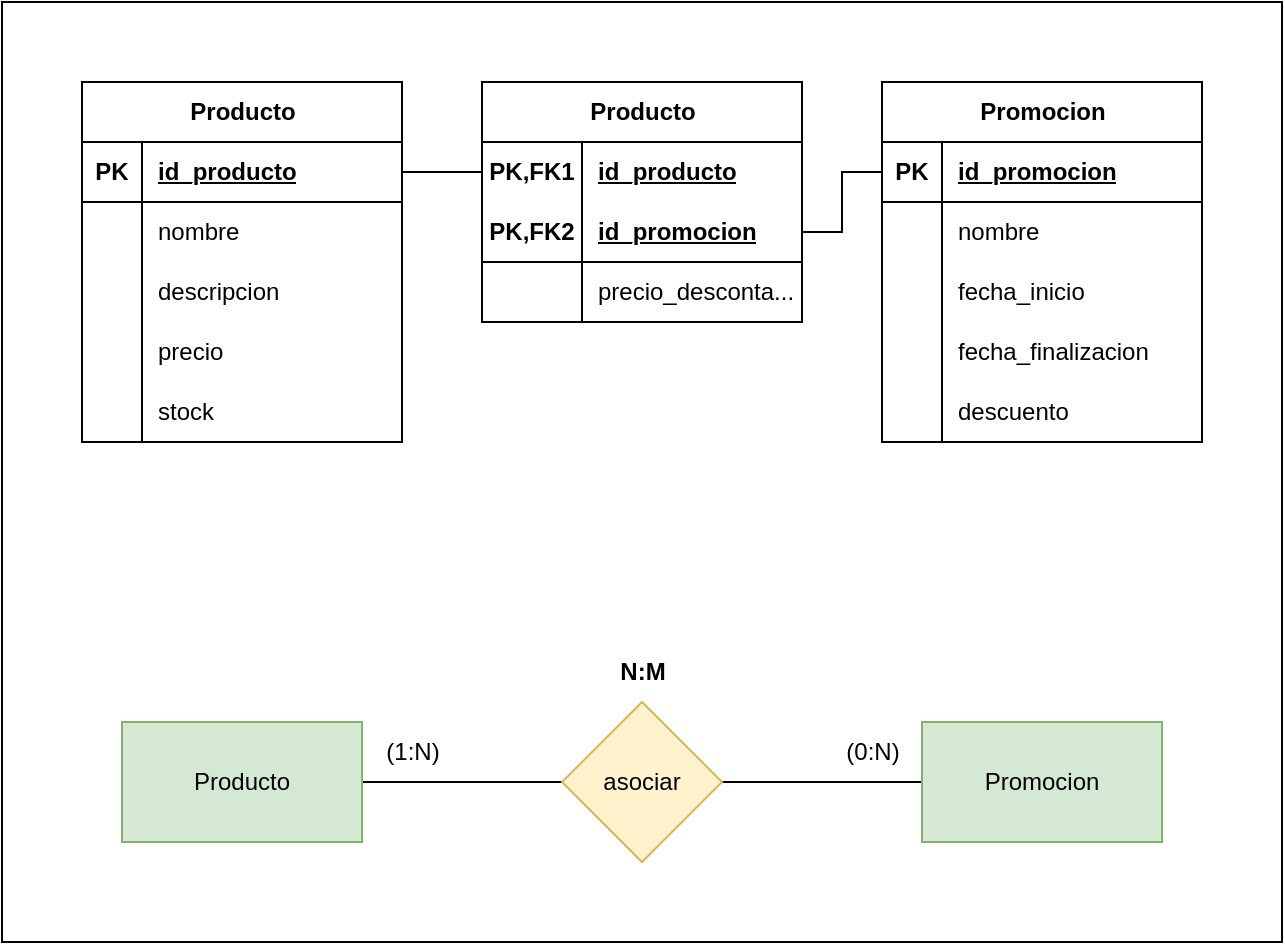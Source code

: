 <mxfile version="26.0.10">
  <diagram name="Page-1" id="8VBbzrxghzdHocist_p4">
    <mxGraphModel dx="1138" dy="673" grid="1" gridSize="10" guides="1" tooltips="1" connect="1" arrows="1" fold="1" page="1" pageScale="1" pageWidth="850" pageHeight="1100" math="0" shadow="0">
      <root>
        <mxCell id="0" />
        <mxCell id="1" parent="0" />
        <mxCell id="ECfDmHUoL-MO9H-gzyTg-63" value="" style="group" vertex="1" connectable="0" parent="1">
          <mxGeometry width="640" height="470" as="geometry" />
        </mxCell>
        <mxCell id="ECfDmHUoL-MO9H-gzyTg-62" value="" style="rounded=0;whiteSpace=wrap;html=1;" vertex="1" parent="ECfDmHUoL-MO9H-gzyTg-63">
          <mxGeometry width="640" height="470" as="geometry" />
        </mxCell>
        <mxCell id="ECfDmHUoL-MO9H-gzyTg-4" style="edgeStyle=orthogonalEdgeStyle;rounded=0;orthogonalLoop=1;jettySize=auto;html=1;exitX=1;exitY=0.5;exitDx=0;exitDy=0;entryX=0;entryY=0.5;entryDx=0;entryDy=0;endArrow=none;startFill=0;" edge="1" parent="ECfDmHUoL-MO9H-gzyTg-63" source="ECfDmHUoL-MO9H-gzyTg-1" target="ECfDmHUoL-MO9H-gzyTg-3">
          <mxGeometry relative="1" as="geometry" />
        </mxCell>
        <mxCell id="ECfDmHUoL-MO9H-gzyTg-5" style="edgeStyle=orthogonalEdgeStyle;rounded=0;orthogonalLoop=1;jettySize=auto;html=1;exitX=0;exitY=0.5;exitDx=0;exitDy=0;entryX=1;entryY=0.5;entryDx=0;entryDy=0;endArrow=none;startFill=0;" edge="1" parent="ECfDmHUoL-MO9H-gzyTg-63" source="ECfDmHUoL-MO9H-gzyTg-1" target="ECfDmHUoL-MO9H-gzyTg-2">
          <mxGeometry relative="1" as="geometry" />
        </mxCell>
        <mxCell id="ECfDmHUoL-MO9H-gzyTg-1" value="asociar" style="rhombus;whiteSpace=wrap;html=1;fillColor=#fff2cc;strokeColor=#d6b656;" vertex="1" parent="ECfDmHUoL-MO9H-gzyTg-63">
          <mxGeometry x="280" y="350" width="80" height="80" as="geometry" />
        </mxCell>
        <mxCell id="ECfDmHUoL-MO9H-gzyTg-2" value="Producto" style="rounded=0;whiteSpace=wrap;html=1;fillColor=#d5e8d4;strokeColor=#82b366;" vertex="1" parent="ECfDmHUoL-MO9H-gzyTg-63">
          <mxGeometry x="60" y="360" width="120" height="60" as="geometry" />
        </mxCell>
        <mxCell id="ECfDmHUoL-MO9H-gzyTg-3" value="Promocion" style="rounded=0;whiteSpace=wrap;html=1;fillColor=#d5e8d4;strokeColor=#82b366;" vertex="1" parent="ECfDmHUoL-MO9H-gzyTg-63">
          <mxGeometry x="460" y="360" width="120" height="60" as="geometry" />
        </mxCell>
        <mxCell id="ECfDmHUoL-MO9H-gzyTg-6" value="(0:N)" style="text;html=1;align=center;verticalAlign=middle;resizable=0;points=[];autosize=1;strokeColor=none;fillColor=none;" vertex="1" parent="ECfDmHUoL-MO9H-gzyTg-63">
          <mxGeometry x="410" y="360" width="50" height="30" as="geometry" />
        </mxCell>
        <mxCell id="ECfDmHUoL-MO9H-gzyTg-7" value="(1:N)" style="text;html=1;align=center;verticalAlign=middle;resizable=0;points=[];autosize=1;strokeColor=none;fillColor=none;" vertex="1" parent="ECfDmHUoL-MO9H-gzyTg-63">
          <mxGeometry x="180" y="360" width="50" height="30" as="geometry" />
        </mxCell>
        <mxCell id="ECfDmHUoL-MO9H-gzyTg-8" value="N:M" style="text;html=1;align=center;verticalAlign=middle;resizable=0;points=[];autosize=1;strokeColor=none;fillColor=none;fontStyle=1" vertex="1" parent="ECfDmHUoL-MO9H-gzyTg-63">
          <mxGeometry x="295" y="320" width="50" height="30" as="geometry" />
        </mxCell>
        <mxCell id="ECfDmHUoL-MO9H-gzyTg-9" value="Producto" style="shape=table;startSize=30;container=1;collapsible=1;childLayout=tableLayout;fixedRows=1;rowLines=0;fontStyle=1;align=center;resizeLast=1;html=1;" vertex="1" parent="ECfDmHUoL-MO9H-gzyTg-63">
          <mxGeometry x="40" y="40" width="160" height="180" as="geometry" />
        </mxCell>
        <mxCell id="ECfDmHUoL-MO9H-gzyTg-10" value="" style="shape=tableRow;horizontal=0;startSize=0;swimlaneHead=0;swimlaneBody=0;fillColor=none;collapsible=0;dropTarget=0;points=[[0,0.5],[1,0.5]];portConstraint=eastwest;top=0;left=0;right=0;bottom=1;" vertex="1" parent="ECfDmHUoL-MO9H-gzyTg-9">
          <mxGeometry y="30" width="160" height="30" as="geometry" />
        </mxCell>
        <mxCell id="ECfDmHUoL-MO9H-gzyTg-11" value="PK" style="shape=partialRectangle;connectable=0;fillColor=none;top=0;left=0;bottom=0;right=0;fontStyle=1;overflow=hidden;whiteSpace=wrap;html=1;" vertex="1" parent="ECfDmHUoL-MO9H-gzyTg-10">
          <mxGeometry width="30" height="30" as="geometry">
            <mxRectangle width="30" height="30" as="alternateBounds" />
          </mxGeometry>
        </mxCell>
        <mxCell id="ECfDmHUoL-MO9H-gzyTg-12" value="id_producto" style="shape=partialRectangle;connectable=0;fillColor=none;top=0;left=0;bottom=0;right=0;align=left;spacingLeft=6;fontStyle=5;overflow=hidden;whiteSpace=wrap;html=1;" vertex="1" parent="ECfDmHUoL-MO9H-gzyTg-10">
          <mxGeometry x="30" width="130" height="30" as="geometry">
            <mxRectangle width="130" height="30" as="alternateBounds" />
          </mxGeometry>
        </mxCell>
        <mxCell id="ECfDmHUoL-MO9H-gzyTg-13" value="" style="shape=tableRow;horizontal=0;startSize=0;swimlaneHead=0;swimlaneBody=0;fillColor=none;collapsible=0;dropTarget=0;points=[[0,0.5],[1,0.5]];portConstraint=eastwest;top=0;left=0;right=0;bottom=0;" vertex="1" parent="ECfDmHUoL-MO9H-gzyTg-9">
          <mxGeometry y="60" width="160" height="30" as="geometry" />
        </mxCell>
        <mxCell id="ECfDmHUoL-MO9H-gzyTg-14" value="" style="shape=partialRectangle;connectable=0;fillColor=none;top=0;left=0;bottom=0;right=0;editable=1;overflow=hidden;whiteSpace=wrap;html=1;" vertex="1" parent="ECfDmHUoL-MO9H-gzyTg-13">
          <mxGeometry width="30" height="30" as="geometry">
            <mxRectangle width="30" height="30" as="alternateBounds" />
          </mxGeometry>
        </mxCell>
        <mxCell id="ECfDmHUoL-MO9H-gzyTg-15" value="nombre&lt;span style=&quot;white-space: pre;&quot;&gt;&#x9;&lt;/span&gt;" style="shape=partialRectangle;connectable=0;fillColor=none;top=0;left=0;bottom=0;right=0;align=left;spacingLeft=6;overflow=hidden;whiteSpace=wrap;html=1;" vertex="1" parent="ECfDmHUoL-MO9H-gzyTg-13">
          <mxGeometry x="30" width="130" height="30" as="geometry">
            <mxRectangle width="130" height="30" as="alternateBounds" />
          </mxGeometry>
        </mxCell>
        <mxCell id="ECfDmHUoL-MO9H-gzyTg-16" value="" style="shape=tableRow;horizontal=0;startSize=0;swimlaneHead=0;swimlaneBody=0;fillColor=none;collapsible=0;dropTarget=0;points=[[0,0.5],[1,0.5]];portConstraint=eastwest;top=0;left=0;right=0;bottom=0;" vertex="1" parent="ECfDmHUoL-MO9H-gzyTg-9">
          <mxGeometry y="90" width="160" height="30" as="geometry" />
        </mxCell>
        <mxCell id="ECfDmHUoL-MO9H-gzyTg-17" value="" style="shape=partialRectangle;connectable=0;fillColor=none;top=0;left=0;bottom=0;right=0;editable=1;overflow=hidden;whiteSpace=wrap;html=1;" vertex="1" parent="ECfDmHUoL-MO9H-gzyTg-16">
          <mxGeometry width="30" height="30" as="geometry">
            <mxRectangle width="30" height="30" as="alternateBounds" />
          </mxGeometry>
        </mxCell>
        <mxCell id="ECfDmHUoL-MO9H-gzyTg-18" value="descripcion" style="shape=partialRectangle;connectable=0;fillColor=none;top=0;left=0;bottom=0;right=0;align=left;spacingLeft=6;overflow=hidden;whiteSpace=wrap;html=1;" vertex="1" parent="ECfDmHUoL-MO9H-gzyTg-16">
          <mxGeometry x="30" width="130" height="30" as="geometry">
            <mxRectangle width="130" height="30" as="alternateBounds" />
          </mxGeometry>
        </mxCell>
        <mxCell id="ECfDmHUoL-MO9H-gzyTg-19" value="" style="shape=tableRow;horizontal=0;startSize=0;swimlaneHead=0;swimlaneBody=0;fillColor=none;collapsible=0;dropTarget=0;points=[[0,0.5],[1,0.5]];portConstraint=eastwest;top=0;left=0;right=0;bottom=0;" vertex="1" parent="ECfDmHUoL-MO9H-gzyTg-9">
          <mxGeometry y="120" width="160" height="30" as="geometry" />
        </mxCell>
        <mxCell id="ECfDmHUoL-MO9H-gzyTg-20" value="" style="shape=partialRectangle;connectable=0;fillColor=none;top=0;left=0;bottom=0;right=0;editable=1;overflow=hidden;whiteSpace=wrap;html=1;" vertex="1" parent="ECfDmHUoL-MO9H-gzyTg-19">
          <mxGeometry width="30" height="30" as="geometry">
            <mxRectangle width="30" height="30" as="alternateBounds" />
          </mxGeometry>
        </mxCell>
        <mxCell id="ECfDmHUoL-MO9H-gzyTg-21" value="precio" style="shape=partialRectangle;connectable=0;fillColor=none;top=0;left=0;bottom=0;right=0;align=left;spacingLeft=6;overflow=hidden;whiteSpace=wrap;html=1;" vertex="1" parent="ECfDmHUoL-MO9H-gzyTg-19">
          <mxGeometry x="30" width="130" height="30" as="geometry">
            <mxRectangle width="130" height="30" as="alternateBounds" />
          </mxGeometry>
        </mxCell>
        <mxCell id="ECfDmHUoL-MO9H-gzyTg-22" value="" style="shape=tableRow;horizontal=0;startSize=0;swimlaneHead=0;swimlaneBody=0;fillColor=none;collapsible=0;dropTarget=0;points=[[0,0.5],[1,0.5]];portConstraint=eastwest;top=0;left=0;right=0;bottom=0;" vertex="1" parent="ECfDmHUoL-MO9H-gzyTg-9">
          <mxGeometry y="150" width="160" height="30" as="geometry" />
        </mxCell>
        <mxCell id="ECfDmHUoL-MO9H-gzyTg-23" value="" style="shape=partialRectangle;connectable=0;fillColor=none;top=0;left=0;bottom=0;right=0;editable=1;overflow=hidden;whiteSpace=wrap;html=1;" vertex="1" parent="ECfDmHUoL-MO9H-gzyTg-22">
          <mxGeometry width="30" height="30" as="geometry">
            <mxRectangle width="30" height="30" as="alternateBounds" />
          </mxGeometry>
        </mxCell>
        <mxCell id="ECfDmHUoL-MO9H-gzyTg-24" value="stock" style="shape=partialRectangle;connectable=0;fillColor=none;top=0;left=0;bottom=0;right=0;align=left;spacingLeft=6;overflow=hidden;whiteSpace=wrap;html=1;" vertex="1" parent="ECfDmHUoL-MO9H-gzyTg-22">
          <mxGeometry x="30" width="130" height="30" as="geometry">
            <mxRectangle width="130" height="30" as="alternateBounds" />
          </mxGeometry>
        </mxCell>
        <mxCell id="ECfDmHUoL-MO9H-gzyTg-25" value="Promocion" style="shape=table;startSize=30;container=1;collapsible=1;childLayout=tableLayout;fixedRows=1;rowLines=0;fontStyle=1;align=center;resizeLast=1;html=1;" vertex="1" parent="ECfDmHUoL-MO9H-gzyTg-63">
          <mxGeometry x="440" y="40" width="160" height="180" as="geometry" />
        </mxCell>
        <mxCell id="ECfDmHUoL-MO9H-gzyTg-26" value="" style="shape=tableRow;horizontal=0;startSize=0;swimlaneHead=0;swimlaneBody=0;fillColor=none;collapsible=0;dropTarget=0;points=[[0,0.5],[1,0.5]];portConstraint=eastwest;top=0;left=0;right=0;bottom=1;" vertex="1" parent="ECfDmHUoL-MO9H-gzyTg-25">
          <mxGeometry y="30" width="160" height="30" as="geometry" />
        </mxCell>
        <mxCell id="ECfDmHUoL-MO9H-gzyTg-27" value="PK" style="shape=partialRectangle;connectable=0;fillColor=none;top=0;left=0;bottom=0;right=0;fontStyle=1;overflow=hidden;whiteSpace=wrap;html=1;" vertex="1" parent="ECfDmHUoL-MO9H-gzyTg-26">
          <mxGeometry width="30" height="30" as="geometry">
            <mxRectangle width="30" height="30" as="alternateBounds" />
          </mxGeometry>
        </mxCell>
        <mxCell id="ECfDmHUoL-MO9H-gzyTg-28" value="id_promocion" style="shape=partialRectangle;connectable=0;fillColor=none;top=0;left=0;bottom=0;right=0;align=left;spacingLeft=6;fontStyle=5;overflow=hidden;whiteSpace=wrap;html=1;" vertex="1" parent="ECfDmHUoL-MO9H-gzyTg-26">
          <mxGeometry x="30" width="130" height="30" as="geometry">
            <mxRectangle width="130" height="30" as="alternateBounds" />
          </mxGeometry>
        </mxCell>
        <mxCell id="ECfDmHUoL-MO9H-gzyTg-29" value="" style="shape=tableRow;horizontal=0;startSize=0;swimlaneHead=0;swimlaneBody=0;fillColor=none;collapsible=0;dropTarget=0;points=[[0,0.5],[1,0.5]];portConstraint=eastwest;top=0;left=0;right=0;bottom=0;" vertex="1" parent="ECfDmHUoL-MO9H-gzyTg-25">
          <mxGeometry y="60" width="160" height="30" as="geometry" />
        </mxCell>
        <mxCell id="ECfDmHUoL-MO9H-gzyTg-30" value="" style="shape=partialRectangle;connectable=0;fillColor=none;top=0;left=0;bottom=0;right=0;editable=1;overflow=hidden;whiteSpace=wrap;html=1;" vertex="1" parent="ECfDmHUoL-MO9H-gzyTg-29">
          <mxGeometry width="30" height="30" as="geometry">
            <mxRectangle width="30" height="30" as="alternateBounds" />
          </mxGeometry>
        </mxCell>
        <mxCell id="ECfDmHUoL-MO9H-gzyTg-31" value="nombre&lt;span style=&quot;white-space: pre;&quot;&gt;&#x9;&lt;/span&gt;" style="shape=partialRectangle;connectable=0;fillColor=none;top=0;left=0;bottom=0;right=0;align=left;spacingLeft=6;overflow=hidden;whiteSpace=wrap;html=1;" vertex="1" parent="ECfDmHUoL-MO9H-gzyTg-29">
          <mxGeometry x="30" width="130" height="30" as="geometry">
            <mxRectangle width="130" height="30" as="alternateBounds" />
          </mxGeometry>
        </mxCell>
        <mxCell id="ECfDmHUoL-MO9H-gzyTg-32" value="" style="shape=tableRow;horizontal=0;startSize=0;swimlaneHead=0;swimlaneBody=0;fillColor=none;collapsible=0;dropTarget=0;points=[[0,0.5],[1,0.5]];portConstraint=eastwest;top=0;left=0;right=0;bottom=0;" vertex="1" parent="ECfDmHUoL-MO9H-gzyTg-25">
          <mxGeometry y="90" width="160" height="30" as="geometry" />
        </mxCell>
        <mxCell id="ECfDmHUoL-MO9H-gzyTg-33" value="" style="shape=partialRectangle;connectable=0;fillColor=none;top=0;left=0;bottom=0;right=0;editable=1;overflow=hidden;whiteSpace=wrap;html=1;" vertex="1" parent="ECfDmHUoL-MO9H-gzyTg-32">
          <mxGeometry width="30" height="30" as="geometry">
            <mxRectangle width="30" height="30" as="alternateBounds" />
          </mxGeometry>
        </mxCell>
        <mxCell id="ECfDmHUoL-MO9H-gzyTg-34" value="fecha_inicio" style="shape=partialRectangle;connectable=0;fillColor=none;top=0;left=0;bottom=0;right=0;align=left;spacingLeft=6;overflow=hidden;whiteSpace=wrap;html=1;" vertex="1" parent="ECfDmHUoL-MO9H-gzyTg-32">
          <mxGeometry x="30" width="130" height="30" as="geometry">
            <mxRectangle width="130" height="30" as="alternateBounds" />
          </mxGeometry>
        </mxCell>
        <mxCell id="ECfDmHUoL-MO9H-gzyTg-35" value="" style="shape=tableRow;horizontal=0;startSize=0;swimlaneHead=0;swimlaneBody=0;fillColor=none;collapsible=0;dropTarget=0;points=[[0,0.5],[1,0.5]];portConstraint=eastwest;top=0;left=0;right=0;bottom=0;" vertex="1" parent="ECfDmHUoL-MO9H-gzyTg-25">
          <mxGeometry y="120" width="160" height="30" as="geometry" />
        </mxCell>
        <mxCell id="ECfDmHUoL-MO9H-gzyTg-36" value="" style="shape=partialRectangle;connectable=0;fillColor=none;top=0;left=0;bottom=0;right=0;editable=1;overflow=hidden;whiteSpace=wrap;html=1;" vertex="1" parent="ECfDmHUoL-MO9H-gzyTg-35">
          <mxGeometry width="30" height="30" as="geometry">
            <mxRectangle width="30" height="30" as="alternateBounds" />
          </mxGeometry>
        </mxCell>
        <mxCell id="ECfDmHUoL-MO9H-gzyTg-37" value="fecha_finalizacion" style="shape=partialRectangle;connectable=0;fillColor=none;top=0;left=0;bottom=0;right=0;align=left;spacingLeft=6;overflow=hidden;whiteSpace=wrap;html=1;" vertex="1" parent="ECfDmHUoL-MO9H-gzyTg-35">
          <mxGeometry x="30" width="130" height="30" as="geometry">
            <mxRectangle width="130" height="30" as="alternateBounds" />
          </mxGeometry>
        </mxCell>
        <mxCell id="ECfDmHUoL-MO9H-gzyTg-38" value="" style="shape=tableRow;horizontal=0;startSize=0;swimlaneHead=0;swimlaneBody=0;fillColor=none;collapsible=0;dropTarget=0;points=[[0,0.5],[1,0.5]];portConstraint=eastwest;top=0;left=0;right=0;bottom=0;" vertex="1" parent="ECfDmHUoL-MO9H-gzyTg-25">
          <mxGeometry y="150" width="160" height="30" as="geometry" />
        </mxCell>
        <mxCell id="ECfDmHUoL-MO9H-gzyTg-39" value="" style="shape=partialRectangle;connectable=0;fillColor=none;top=0;left=0;bottom=0;right=0;editable=1;overflow=hidden;whiteSpace=wrap;html=1;" vertex="1" parent="ECfDmHUoL-MO9H-gzyTg-38">
          <mxGeometry width="30" height="30" as="geometry">
            <mxRectangle width="30" height="30" as="alternateBounds" />
          </mxGeometry>
        </mxCell>
        <mxCell id="ECfDmHUoL-MO9H-gzyTg-40" value="descuento" style="shape=partialRectangle;connectable=0;fillColor=none;top=0;left=0;bottom=0;right=0;align=left;spacingLeft=6;overflow=hidden;whiteSpace=wrap;html=1;" vertex="1" parent="ECfDmHUoL-MO9H-gzyTg-38">
          <mxGeometry x="30" width="130" height="30" as="geometry">
            <mxRectangle width="130" height="30" as="alternateBounds" />
          </mxGeometry>
        </mxCell>
        <mxCell id="ECfDmHUoL-MO9H-gzyTg-41" value="Producto" style="shape=table;startSize=30;container=1;collapsible=1;childLayout=tableLayout;fixedRows=1;rowLines=0;fontStyle=1;align=center;resizeLast=1;html=1;" vertex="1" parent="ECfDmHUoL-MO9H-gzyTg-63">
          <mxGeometry x="240" y="40" width="160" height="120" as="geometry" />
        </mxCell>
        <mxCell id="ECfDmHUoL-MO9H-gzyTg-42" value="" style="shape=tableRow;horizontal=0;startSize=0;swimlaneHead=0;swimlaneBody=0;fillColor=none;collapsible=0;dropTarget=0;points=[[0,0.5],[1,0.5]];portConstraint=eastwest;top=0;left=0;right=0;bottom=0;" vertex="1" parent="ECfDmHUoL-MO9H-gzyTg-41">
          <mxGeometry y="30" width="160" height="30" as="geometry" />
        </mxCell>
        <mxCell id="ECfDmHUoL-MO9H-gzyTg-43" value="PK,FK1" style="shape=partialRectangle;connectable=0;fillColor=none;top=0;left=0;bottom=0;right=0;fontStyle=1;overflow=hidden;whiteSpace=wrap;html=1;" vertex="1" parent="ECfDmHUoL-MO9H-gzyTg-42">
          <mxGeometry width="50" height="30" as="geometry">
            <mxRectangle width="50" height="30" as="alternateBounds" />
          </mxGeometry>
        </mxCell>
        <mxCell id="ECfDmHUoL-MO9H-gzyTg-44" value="id_producto" style="shape=partialRectangle;connectable=0;fillColor=none;top=0;left=0;bottom=0;right=0;align=left;spacingLeft=6;fontStyle=5;overflow=hidden;whiteSpace=wrap;html=1;" vertex="1" parent="ECfDmHUoL-MO9H-gzyTg-42">
          <mxGeometry x="50" width="110" height="30" as="geometry">
            <mxRectangle width="110" height="30" as="alternateBounds" />
          </mxGeometry>
        </mxCell>
        <mxCell id="ECfDmHUoL-MO9H-gzyTg-57" value="" style="shape=tableRow;horizontal=0;startSize=0;swimlaneHead=0;swimlaneBody=0;fillColor=none;collapsible=0;dropTarget=0;points=[[0,0.5],[1,0.5]];portConstraint=eastwest;top=0;left=0;right=0;bottom=1;" vertex="1" parent="ECfDmHUoL-MO9H-gzyTg-41">
          <mxGeometry y="60" width="160" height="30" as="geometry" />
        </mxCell>
        <mxCell id="ECfDmHUoL-MO9H-gzyTg-58" value="PK,FK2" style="shape=partialRectangle;connectable=0;fillColor=none;top=0;left=0;bottom=0;right=0;fontStyle=1;overflow=hidden;whiteSpace=wrap;html=1;" vertex="1" parent="ECfDmHUoL-MO9H-gzyTg-57">
          <mxGeometry width="50" height="30" as="geometry">
            <mxRectangle width="50" height="30" as="alternateBounds" />
          </mxGeometry>
        </mxCell>
        <mxCell id="ECfDmHUoL-MO9H-gzyTg-59" value="id_promocion" style="shape=partialRectangle;connectable=0;fillColor=none;top=0;left=0;bottom=0;right=0;align=left;spacingLeft=6;fontStyle=5;overflow=hidden;whiteSpace=wrap;html=1;" vertex="1" parent="ECfDmHUoL-MO9H-gzyTg-57">
          <mxGeometry x="50" width="110" height="30" as="geometry">
            <mxRectangle width="110" height="30" as="alternateBounds" />
          </mxGeometry>
        </mxCell>
        <mxCell id="ECfDmHUoL-MO9H-gzyTg-45" value="" style="shape=tableRow;horizontal=0;startSize=0;swimlaneHead=0;swimlaneBody=0;fillColor=none;collapsible=0;dropTarget=0;points=[[0,0.5],[1,0.5]];portConstraint=eastwest;top=0;left=0;right=0;bottom=0;" vertex="1" parent="ECfDmHUoL-MO9H-gzyTg-41">
          <mxGeometry y="90" width="160" height="30" as="geometry" />
        </mxCell>
        <mxCell id="ECfDmHUoL-MO9H-gzyTg-46" value="" style="shape=partialRectangle;connectable=0;fillColor=none;top=0;left=0;bottom=0;right=0;editable=1;overflow=hidden;whiteSpace=wrap;html=1;" vertex="1" parent="ECfDmHUoL-MO9H-gzyTg-45">
          <mxGeometry width="50" height="30" as="geometry">
            <mxRectangle width="50" height="30" as="alternateBounds" />
          </mxGeometry>
        </mxCell>
        <mxCell id="ECfDmHUoL-MO9H-gzyTg-47" value="precio_desconta..." style="shape=partialRectangle;connectable=0;fillColor=none;top=0;left=0;bottom=0;right=0;align=left;spacingLeft=6;overflow=hidden;whiteSpace=wrap;html=1;" vertex="1" parent="ECfDmHUoL-MO9H-gzyTg-45">
          <mxGeometry x="50" width="110" height="30" as="geometry">
            <mxRectangle width="110" height="30" as="alternateBounds" />
          </mxGeometry>
        </mxCell>
        <mxCell id="ECfDmHUoL-MO9H-gzyTg-60" style="edgeStyle=orthogonalEdgeStyle;rounded=0;orthogonalLoop=1;jettySize=auto;html=1;exitX=1;exitY=0.5;exitDx=0;exitDy=0;entryX=0;entryY=0.5;entryDx=0;entryDy=0;endArrow=none;startFill=0;" edge="1" parent="ECfDmHUoL-MO9H-gzyTg-63" source="ECfDmHUoL-MO9H-gzyTg-10" target="ECfDmHUoL-MO9H-gzyTg-42">
          <mxGeometry relative="1" as="geometry" />
        </mxCell>
        <mxCell id="ECfDmHUoL-MO9H-gzyTg-61" style="edgeStyle=orthogonalEdgeStyle;rounded=0;orthogonalLoop=1;jettySize=auto;html=1;exitX=0;exitY=0.5;exitDx=0;exitDy=0;entryX=1;entryY=0.5;entryDx=0;entryDy=0;endArrow=none;startFill=0;" edge="1" parent="ECfDmHUoL-MO9H-gzyTg-63" source="ECfDmHUoL-MO9H-gzyTg-26" target="ECfDmHUoL-MO9H-gzyTg-57">
          <mxGeometry relative="1" as="geometry" />
        </mxCell>
      </root>
    </mxGraphModel>
  </diagram>
</mxfile>

